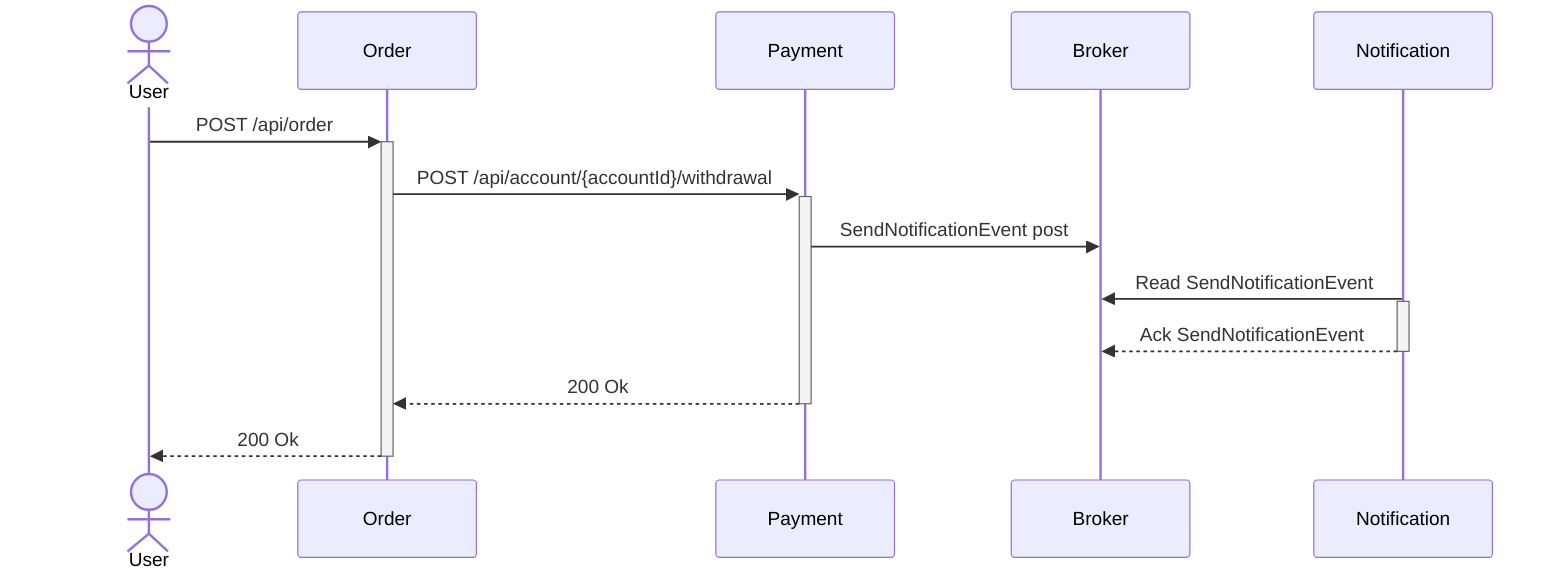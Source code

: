sequenceDiagram
    actor User
    User->>+Order: POST /api/order
    Order->>+Payment: POST /api/account/{accountId}/withdrawal
    Payment->>Broker: SendNotificationEvent post
    Notification->>Broker: Read SendNotificationEvent
    activate Notification
    Notification-->>Broker: Ack SendNotificationEvent
    deactivate Notification
    Payment-->>-Order: 200 Ok
    Order-->>-User: 200 Ok